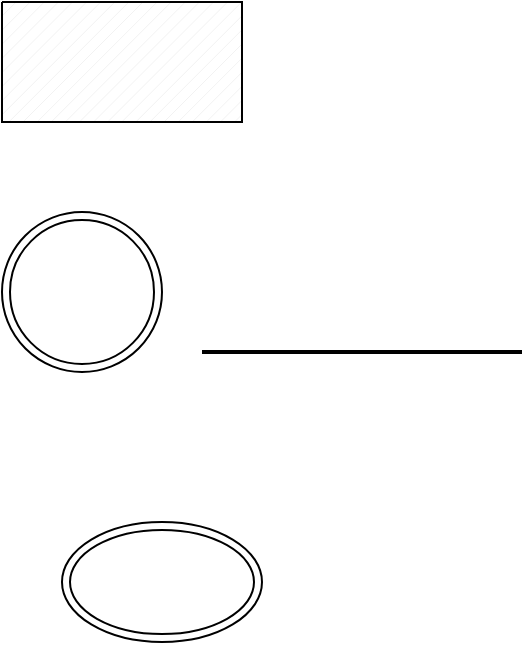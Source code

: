 <mxfile>
    <diagram id="Ra9LvoCtPsX_Rdz-nWmm" name="Page-1">
        <mxGraphModel dx="611" dy="370" grid="1" gridSize="10" guides="1" tooltips="1" connect="1" arrows="1" fold="1" page="1" pageScale="1" pageWidth="827" pageHeight="1169" math="0" shadow="0">
            <root>
                <mxCell id="0"/>
                <mxCell id="1" parent="0"/>
                <mxCell id="3" value="" style="ellipse;shape=doubleEllipse;whiteSpace=wrap;html=1;" parent="1" vertex="1">
                    <mxGeometry x="70" y="300" width="100" height="60" as="geometry"/>
                </mxCell>
                <mxCell id="4" value="" style="line;strokeWidth=2;html=1;" parent="1" vertex="1">
                    <mxGeometry x="140" y="210" width="160" height="10" as="geometry"/>
                </mxCell>
                <mxCell id="15" value="" style="ellipse;shape=doubleEllipse;whiteSpace=wrap;html=1;aspect=fixed;" parent="1" vertex="1">
                    <mxGeometry x="40" y="145" width="80" height="80" as="geometry"/>
                </mxCell>
                <mxCell id="17" value="" style="verticalLabelPosition=bottom;verticalAlign=top;html=1;shape=mxgraph.basic.patternFillRect;fillStyle=diag;step=5;fillStrokeWidth=0.2;fillStrokeColor=#dddddd;" vertex="1" parent="1">
                    <mxGeometry x="40" y="40" width="120" height="60" as="geometry"/>
                </mxCell>
            </root>
        </mxGraphModel>
    </diagram>
</mxfile>